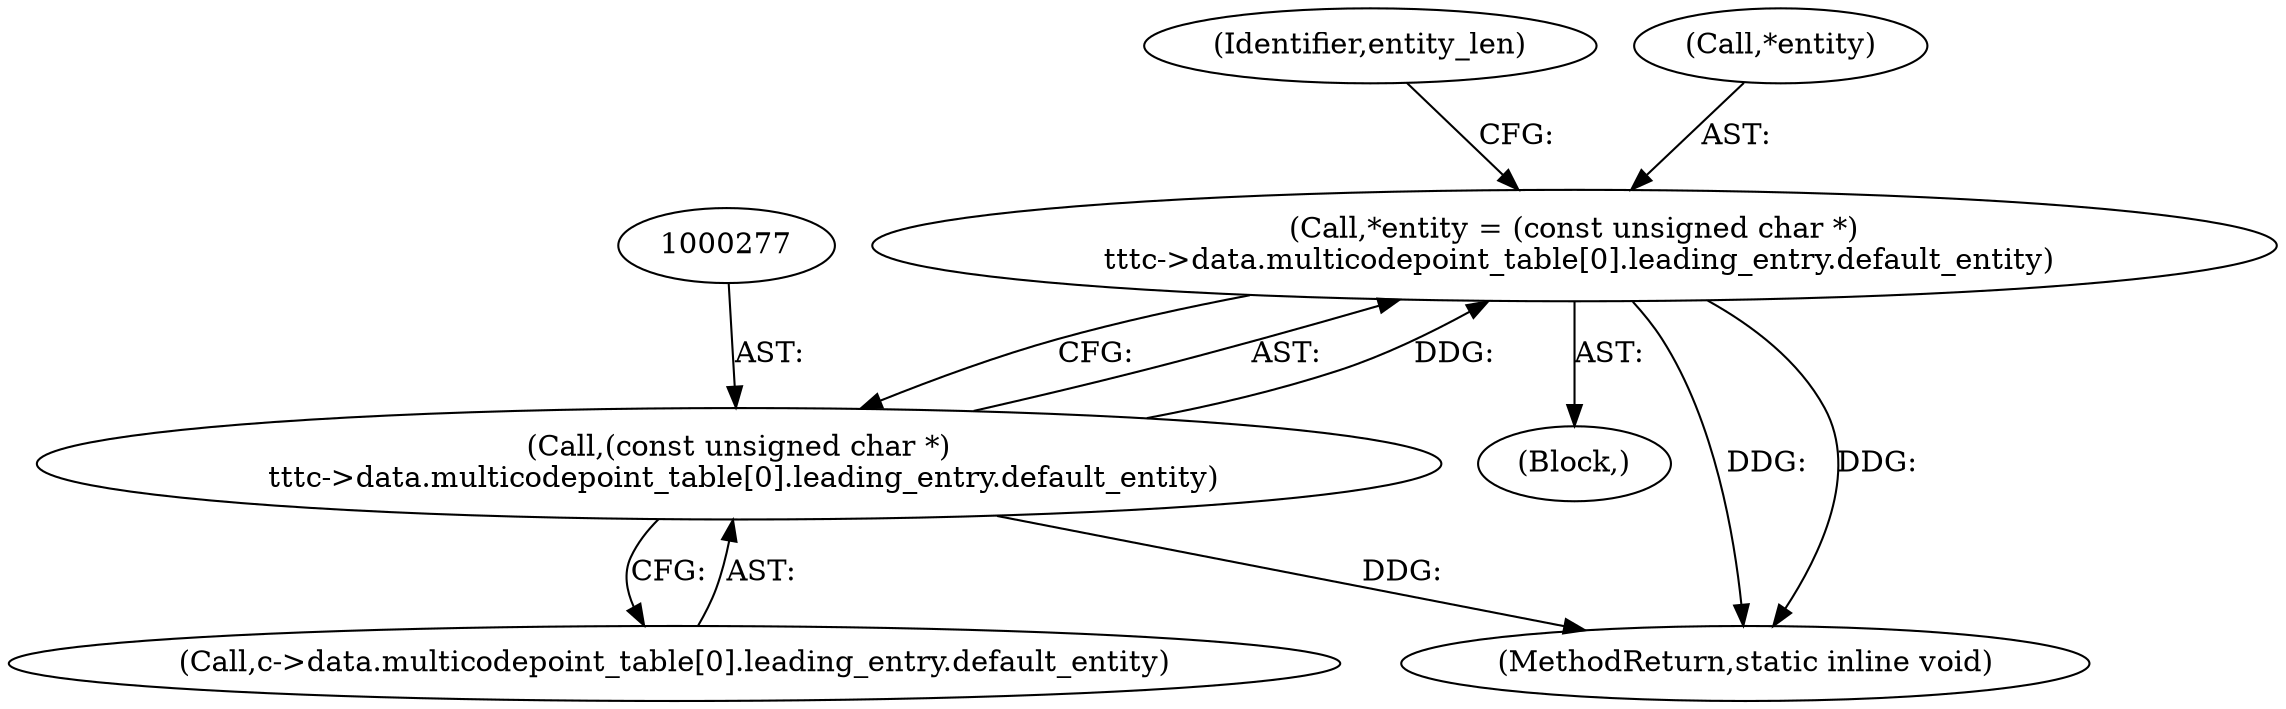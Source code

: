 digraph "0_php-src_0da8b8b801f9276359262f1ef8274c7812d3dfda?w=1_2@pointer" {
"1000273" [label="(Call,*entity = (const unsigned char *)\n \t\t\tc->data.multicodepoint_table[0].leading_entry.default_entity)"];
"1000276" [label="(Call,(const unsigned char *)\n \t\t\tc->data.multicodepoint_table[0].leading_entry.default_entity)"];
"1000173" [label="(Block,)"];
"1000303" [label="(MethodReturn,static inline void)"];
"1000278" [label="(Call,c->data.multicodepoint_table[0].leading_entry.default_entity)"];
"1000273" [label="(Call,*entity = (const unsigned char *)\n \t\t\tc->data.multicodepoint_table[0].leading_entry.default_entity)"];
"1000291" [label="(Identifier,entity_len)"];
"1000276" [label="(Call,(const unsigned char *)\n \t\t\tc->data.multicodepoint_table[0].leading_entry.default_entity)"];
"1000274" [label="(Call,*entity)"];
"1000273" -> "1000173"  [label="AST: "];
"1000273" -> "1000276"  [label="CFG: "];
"1000274" -> "1000273"  [label="AST: "];
"1000276" -> "1000273"  [label="AST: "];
"1000291" -> "1000273"  [label="CFG: "];
"1000273" -> "1000303"  [label="DDG: "];
"1000273" -> "1000303"  [label="DDG: "];
"1000276" -> "1000273"  [label="DDG: "];
"1000276" -> "1000278"  [label="CFG: "];
"1000277" -> "1000276"  [label="AST: "];
"1000278" -> "1000276"  [label="AST: "];
"1000276" -> "1000303"  [label="DDG: "];
}
